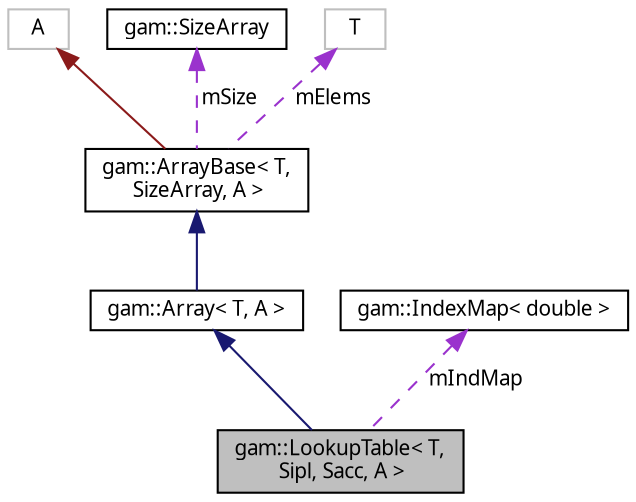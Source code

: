 digraph "gam::LookupTable&lt; T, Sipl, Sacc, A &gt;"
{
 // LATEX_PDF_SIZE
  bgcolor="transparent";
  edge [fontname="FreeSans.ttf",fontsize="10",labelfontname="FreeSans.ttf",labelfontsize="10"];
  node [fontname="FreeSans.ttf",fontsize="10",shape=record];
  Node1 [label="gam::LookupTable\< T,\l Sipl, Sacc, A \>",height=0.2,width=0.4,color="black", fillcolor="grey75", style="filled", fontcolor="black",tooltip="Maps value in unit interval to a tabulated function."];
  Node2 -> Node1 [dir="back",color="midnightblue",fontsize="10",style="solid",fontname="FreeSans.ttf"];
  Node2 [label="gam::Array\< T, A \>",height=0.2,width=0.4,color="black",URL="$classgam_1_1_array.html",tooltip="Resizable array."];
  Node3 -> Node2 [dir="back",color="midnightblue",fontsize="10",style="solid",fontname="FreeSans.ttf"];
  Node3 [label="gam::ArrayBase\< T,\l SizeArray, A \>",height=0.2,width=0.4,color="black",URL="$classgam_1_1_array_base.html",tooltip=" "];
  Node4 -> Node3 [dir="back",color="firebrick4",fontsize="10",style="solid",fontname="FreeSans.ttf"];
  Node4 [label="A",height=0.2,width=0.4,color="grey75",tooltip=" "];
  Node5 -> Node3 [dir="back",color="darkorchid3",fontsize="10",style="dashed",label=" mSize" ,fontname="FreeSans.ttf"];
  Node5 [label="gam::SizeArray",height=0.2,width=0.4,color="black",URL="$structgam_1_1_size_array.html",tooltip="Size functor for Array."];
  Node6 -> Node3 [dir="back",color="darkorchid3",fontsize="10",style="dashed",label=" mElems" ,fontname="FreeSans.ttf"];
  Node6 [label="T",height=0.2,width=0.4,color="grey75",tooltip=" "];
  Node7 -> Node1 [dir="back",color="darkorchid3",fontsize="10",style="dashed",label=" mIndMap" ,fontname="FreeSans.ttf"];
  Node7 [label="gam::IndexMap\< double \>",height=0.2,width=0.4,color="black",URL="$classgam_1_1_index_map.html",tooltip=" "];
}
